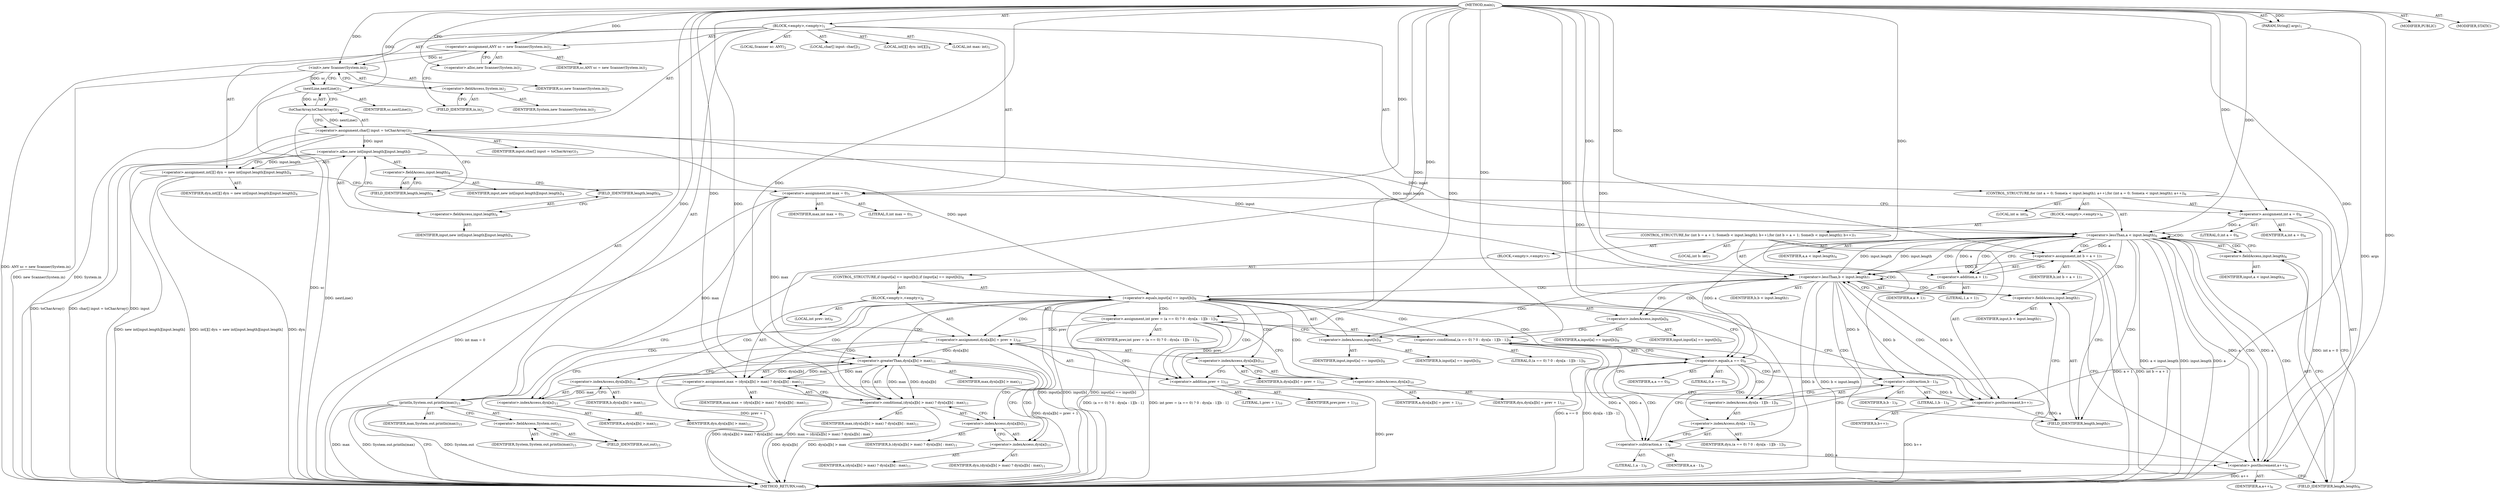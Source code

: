 digraph "main" {  
"19" [label = <(METHOD,main)<SUB>1</SUB>> ]
"20" [label = <(PARAM,String[] args)<SUB>1</SUB>> ]
"21" [label = <(BLOCK,&lt;empty&gt;,&lt;empty&gt;)<SUB>1</SUB>> ]
"4" [label = <(LOCAL,Scanner sc: ANY)<SUB>2</SUB>> ]
"22" [label = <(&lt;operator&gt;.assignment,ANY sc = new Scanner(System.in))<SUB>2</SUB>> ]
"23" [label = <(IDENTIFIER,sc,ANY sc = new Scanner(System.in))<SUB>2</SUB>> ]
"24" [label = <(&lt;operator&gt;.alloc,new Scanner(System.in))<SUB>2</SUB>> ]
"25" [label = <(&lt;init&gt;,new Scanner(System.in))<SUB>2</SUB>> ]
"3" [label = <(IDENTIFIER,sc,new Scanner(System.in))<SUB>2</SUB>> ]
"26" [label = <(&lt;operator&gt;.fieldAccess,System.in)<SUB>2</SUB>> ]
"27" [label = <(IDENTIFIER,System,new Scanner(System.in))<SUB>2</SUB>> ]
"28" [label = <(FIELD_IDENTIFIER,in,in)<SUB>2</SUB>> ]
"29" [label = <(LOCAL,char[] input: char[])<SUB>3</SUB>> ]
"30" [label = <(&lt;operator&gt;.assignment,char[] input = toCharArray())<SUB>3</SUB>> ]
"31" [label = <(IDENTIFIER,input,char[] input = toCharArray())<SUB>3</SUB>> ]
"32" [label = <(toCharArray,toCharArray())<SUB>3</SUB>> ]
"33" [label = <(nextLine,nextLine())<SUB>3</SUB>> ]
"34" [label = <(IDENTIFIER,sc,nextLine())<SUB>3</SUB>> ]
"35" [label = <(LOCAL,int[][] dyn: int[][])<SUB>4</SUB>> ]
"36" [label = <(&lt;operator&gt;.assignment,int[][] dyn = new int[input.length][input.length])<SUB>4</SUB>> ]
"37" [label = <(IDENTIFIER,dyn,int[][] dyn = new int[input.length][input.length])<SUB>4</SUB>> ]
"38" [label = <(&lt;operator&gt;.alloc,new int[input.length][input.length])> ]
"39" [label = <(&lt;operator&gt;.fieldAccess,input.length)<SUB>4</SUB>> ]
"40" [label = <(IDENTIFIER,input,new int[input.length][input.length])<SUB>4</SUB>> ]
"41" [label = <(FIELD_IDENTIFIER,length,length)<SUB>4</SUB>> ]
"42" [label = <(&lt;operator&gt;.fieldAccess,input.length)<SUB>4</SUB>> ]
"43" [label = <(IDENTIFIER,input,new int[input.length][input.length])<SUB>4</SUB>> ]
"44" [label = <(FIELD_IDENTIFIER,length,length)<SUB>4</SUB>> ]
"45" [label = <(LOCAL,int max: int)<SUB>5</SUB>> ]
"46" [label = <(&lt;operator&gt;.assignment,int max = 0)<SUB>5</SUB>> ]
"47" [label = <(IDENTIFIER,max,int max = 0)<SUB>5</SUB>> ]
"48" [label = <(LITERAL,0,int max = 0)<SUB>5</SUB>> ]
"49" [label = <(CONTROL_STRUCTURE,for (int a = 0; Some(a &lt; input.length); a++),for (int a = 0; Some(a &lt; input.length); a++))<SUB>6</SUB>> ]
"50" [label = <(LOCAL,int a: int)<SUB>6</SUB>> ]
"51" [label = <(&lt;operator&gt;.assignment,int a = 0)<SUB>6</SUB>> ]
"52" [label = <(IDENTIFIER,a,int a = 0)<SUB>6</SUB>> ]
"53" [label = <(LITERAL,0,int a = 0)<SUB>6</SUB>> ]
"54" [label = <(&lt;operator&gt;.lessThan,a &lt; input.length)<SUB>6</SUB>> ]
"55" [label = <(IDENTIFIER,a,a &lt; input.length)<SUB>6</SUB>> ]
"56" [label = <(&lt;operator&gt;.fieldAccess,input.length)<SUB>6</SUB>> ]
"57" [label = <(IDENTIFIER,input,a &lt; input.length)<SUB>6</SUB>> ]
"58" [label = <(FIELD_IDENTIFIER,length,length)<SUB>6</SUB>> ]
"59" [label = <(&lt;operator&gt;.postIncrement,a++)<SUB>6</SUB>> ]
"60" [label = <(IDENTIFIER,a,a++)<SUB>6</SUB>> ]
"61" [label = <(BLOCK,&lt;empty&gt;,&lt;empty&gt;)<SUB>6</SUB>> ]
"62" [label = <(CONTROL_STRUCTURE,for (int b = a + 1; Some(b &lt; input.length); b++),for (int b = a + 1; Some(b &lt; input.length); b++))<SUB>7</SUB>> ]
"63" [label = <(LOCAL,int b: int)<SUB>7</SUB>> ]
"64" [label = <(&lt;operator&gt;.assignment,int b = a + 1)<SUB>7</SUB>> ]
"65" [label = <(IDENTIFIER,b,int b = a + 1)<SUB>7</SUB>> ]
"66" [label = <(&lt;operator&gt;.addition,a + 1)<SUB>7</SUB>> ]
"67" [label = <(IDENTIFIER,a,a + 1)<SUB>7</SUB>> ]
"68" [label = <(LITERAL,1,a + 1)<SUB>7</SUB>> ]
"69" [label = <(&lt;operator&gt;.lessThan,b &lt; input.length)<SUB>7</SUB>> ]
"70" [label = <(IDENTIFIER,b,b &lt; input.length)<SUB>7</SUB>> ]
"71" [label = <(&lt;operator&gt;.fieldAccess,input.length)<SUB>7</SUB>> ]
"72" [label = <(IDENTIFIER,input,b &lt; input.length)<SUB>7</SUB>> ]
"73" [label = <(FIELD_IDENTIFIER,length,length)<SUB>7</SUB>> ]
"74" [label = <(&lt;operator&gt;.postIncrement,b++)<SUB>7</SUB>> ]
"75" [label = <(IDENTIFIER,b,b++)<SUB>7</SUB>> ]
"76" [label = <(BLOCK,&lt;empty&gt;,&lt;empty&gt;)<SUB>7</SUB>> ]
"77" [label = <(CONTROL_STRUCTURE,if (input[a] == input[b]),if (input[a] == input[b]))<SUB>8</SUB>> ]
"78" [label = <(&lt;operator&gt;.equals,input[a] == input[b])<SUB>8</SUB>> ]
"79" [label = <(&lt;operator&gt;.indexAccess,input[a])<SUB>8</SUB>> ]
"80" [label = <(IDENTIFIER,input,input[a] == input[b])<SUB>8</SUB>> ]
"81" [label = <(IDENTIFIER,a,input[a] == input[b])<SUB>8</SUB>> ]
"82" [label = <(&lt;operator&gt;.indexAccess,input[b])<SUB>8</SUB>> ]
"83" [label = <(IDENTIFIER,input,input[a] == input[b])<SUB>8</SUB>> ]
"84" [label = <(IDENTIFIER,b,input[a] == input[b])<SUB>8</SUB>> ]
"85" [label = <(BLOCK,&lt;empty&gt;,&lt;empty&gt;)<SUB>8</SUB>> ]
"86" [label = <(LOCAL,int prev: int)<SUB>9</SUB>> ]
"87" [label = <(&lt;operator&gt;.assignment,int prev = (a == 0) ? 0 : dyn[a - 1][b - 1])<SUB>9</SUB>> ]
"88" [label = <(IDENTIFIER,prev,int prev = (a == 0) ? 0 : dyn[a - 1][b - 1])<SUB>9</SUB>> ]
"89" [label = <(&lt;operator&gt;.conditional,(a == 0) ? 0 : dyn[a - 1][b - 1])<SUB>9</SUB>> ]
"90" [label = <(&lt;operator&gt;.equals,a == 0)<SUB>9</SUB>> ]
"91" [label = <(IDENTIFIER,a,a == 0)<SUB>9</SUB>> ]
"92" [label = <(LITERAL,0,a == 0)<SUB>9</SUB>> ]
"93" [label = <(LITERAL,0,(a == 0) ? 0 : dyn[a - 1][b - 1])<SUB>9</SUB>> ]
"94" [label = <(&lt;operator&gt;.indexAccess,dyn[a - 1][b - 1])<SUB>9</SUB>> ]
"95" [label = <(&lt;operator&gt;.indexAccess,dyn[a - 1])<SUB>9</SUB>> ]
"96" [label = <(IDENTIFIER,dyn,(a == 0) ? 0 : dyn[a - 1][b - 1])<SUB>9</SUB>> ]
"97" [label = <(&lt;operator&gt;.subtraction,a - 1)<SUB>9</SUB>> ]
"98" [label = <(IDENTIFIER,a,a - 1)<SUB>9</SUB>> ]
"99" [label = <(LITERAL,1,a - 1)<SUB>9</SUB>> ]
"100" [label = <(&lt;operator&gt;.subtraction,b - 1)<SUB>9</SUB>> ]
"101" [label = <(IDENTIFIER,b,b - 1)<SUB>9</SUB>> ]
"102" [label = <(LITERAL,1,b - 1)<SUB>9</SUB>> ]
"103" [label = <(&lt;operator&gt;.assignment,dyn[a][b] = prev + 1)<SUB>10</SUB>> ]
"104" [label = <(&lt;operator&gt;.indexAccess,dyn[a][b])<SUB>10</SUB>> ]
"105" [label = <(&lt;operator&gt;.indexAccess,dyn[a])<SUB>10</SUB>> ]
"106" [label = <(IDENTIFIER,dyn,dyn[a][b] = prev + 1)<SUB>10</SUB>> ]
"107" [label = <(IDENTIFIER,a,dyn[a][b] = prev + 1)<SUB>10</SUB>> ]
"108" [label = <(IDENTIFIER,b,dyn[a][b] = prev + 1)<SUB>10</SUB>> ]
"109" [label = <(&lt;operator&gt;.addition,prev + 1)<SUB>10</SUB>> ]
"110" [label = <(IDENTIFIER,prev,prev + 1)<SUB>10</SUB>> ]
"111" [label = <(LITERAL,1,prev + 1)<SUB>10</SUB>> ]
"112" [label = <(&lt;operator&gt;.assignment,max = (dyn[a][b] &gt; max) ? dyn[a][b] : max)<SUB>11</SUB>> ]
"113" [label = <(IDENTIFIER,max,max = (dyn[a][b] &gt; max) ? dyn[a][b] : max)<SUB>11</SUB>> ]
"114" [label = <(&lt;operator&gt;.conditional,(dyn[a][b] &gt; max) ? dyn[a][b] : max)<SUB>11</SUB>> ]
"115" [label = <(&lt;operator&gt;.greaterThan,dyn[a][b] &gt; max)<SUB>11</SUB>> ]
"116" [label = <(&lt;operator&gt;.indexAccess,dyn[a][b])<SUB>11</SUB>> ]
"117" [label = <(&lt;operator&gt;.indexAccess,dyn[a])<SUB>11</SUB>> ]
"118" [label = <(IDENTIFIER,dyn,dyn[a][b] &gt; max)<SUB>11</SUB>> ]
"119" [label = <(IDENTIFIER,a,dyn[a][b] &gt; max)<SUB>11</SUB>> ]
"120" [label = <(IDENTIFIER,b,dyn[a][b] &gt; max)<SUB>11</SUB>> ]
"121" [label = <(IDENTIFIER,max,dyn[a][b] &gt; max)<SUB>11</SUB>> ]
"122" [label = <(&lt;operator&gt;.indexAccess,dyn[a][b])<SUB>11</SUB>> ]
"123" [label = <(&lt;operator&gt;.indexAccess,dyn[a])<SUB>11</SUB>> ]
"124" [label = <(IDENTIFIER,dyn,(dyn[a][b] &gt; max) ? dyn[a][b] : max)<SUB>11</SUB>> ]
"125" [label = <(IDENTIFIER,a,(dyn[a][b] &gt; max) ? dyn[a][b] : max)<SUB>11</SUB>> ]
"126" [label = <(IDENTIFIER,b,(dyn[a][b] &gt; max) ? dyn[a][b] : max)<SUB>11</SUB>> ]
"127" [label = <(IDENTIFIER,max,(dyn[a][b] &gt; max) ? dyn[a][b] : max)<SUB>11</SUB>> ]
"128" [label = <(println,System.out.println(max))<SUB>15</SUB>> ]
"129" [label = <(&lt;operator&gt;.fieldAccess,System.out)<SUB>15</SUB>> ]
"130" [label = <(IDENTIFIER,System,System.out.println(max))<SUB>15</SUB>> ]
"131" [label = <(FIELD_IDENTIFIER,out,out)<SUB>15</SUB>> ]
"132" [label = <(IDENTIFIER,max,System.out.println(max))<SUB>15</SUB>> ]
"133" [label = <(MODIFIER,PUBLIC)> ]
"134" [label = <(MODIFIER,STATIC)> ]
"135" [label = <(METHOD_RETURN,void)<SUB>1</SUB>> ]
  "19" -> "20"  [ label = "AST: "] 
  "19" -> "21"  [ label = "AST: "] 
  "19" -> "133"  [ label = "AST: "] 
  "19" -> "134"  [ label = "AST: "] 
  "19" -> "135"  [ label = "AST: "] 
  "21" -> "4"  [ label = "AST: "] 
  "21" -> "22"  [ label = "AST: "] 
  "21" -> "25"  [ label = "AST: "] 
  "21" -> "29"  [ label = "AST: "] 
  "21" -> "30"  [ label = "AST: "] 
  "21" -> "35"  [ label = "AST: "] 
  "21" -> "36"  [ label = "AST: "] 
  "21" -> "45"  [ label = "AST: "] 
  "21" -> "46"  [ label = "AST: "] 
  "21" -> "49"  [ label = "AST: "] 
  "21" -> "128"  [ label = "AST: "] 
  "22" -> "23"  [ label = "AST: "] 
  "22" -> "24"  [ label = "AST: "] 
  "25" -> "3"  [ label = "AST: "] 
  "25" -> "26"  [ label = "AST: "] 
  "26" -> "27"  [ label = "AST: "] 
  "26" -> "28"  [ label = "AST: "] 
  "30" -> "31"  [ label = "AST: "] 
  "30" -> "32"  [ label = "AST: "] 
  "32" -> "33"  [ label = "AST: "] 
  "33" -> "34"  [ label = "AST: "] 
  "36" -> "37"  [ label = "AST: "] 
  "36" -> "38"  [ label = "AST: "] 
  "38" -> "39"  [ label = "AST: "] 
  "38" -> "42"  [ label = "AST: "] 
  "39" -> "40"  [ label = "AST: "] 
  "39" -> "41"  [ label = "AST: "] 
  "42" -> "43"  [ label = "AST: "] 
  "42" -> "44"  [ label = "AST: "] 
  "46" -> "47"  [ label = "AST: "] 
  "46" -> "48"  [ label = "AST: "] 
  "49" -> "50"  [ label = "AST: "] 
  "49" -> "51"  [ label = "AST: "] 
  "49" -> "54"  [ label = "AST: "] 
  "49" -> "59"  [ label = "AST: "] 
  "49" -> "61"  [ label = "AST: "] 
  "51" -> "52"  [ label = "AST: "] 
  "51" -> "53"  [ label = "AST: "] 
  "54" -> "55"  [ label = "AST: "] 
  "54" -> "56"  [ label = "AST: "] 
  "56" -> "57"  [ label = "AST: "] 
  "56" -> "58"  [ label = "AST: "] 
  "59" -> "60"  [ label = "AST: "] 
  "61" -> "62"  [ label = "AST: "] 
  "62" -> "63"  [ label = "AST: "] 
  "62" -> "64"  [ label = "AST: "] 
  "62" -> "69"  [ label = "AST: "] 
  "62" -> "74"  [ label = "AST: "] 
  "62" -> "76"  [ label = "AST: "] 
  "64" -> "65"  [ label = "AST: "] 
  "64" -> "66"  [ label = "AST: "] 
  "66" -> "67"  [ label = "AST: "] 
  "66" -> "68"  [ label = "AST: "] 
  "69" -> "70"  [ label = "AST: "] 
  "69" -> "71"  [ label = "AST: "] 
  "71" -> "72"  [ label = "AST: "] 
  "71" -> "73"  [ label = "AST: "] 
  "74" -> "75"  [ label = "AST: "] 
  "76" -> "77"  [ label = "AST: "] 
  "77" -> "78"  [ label = "AST: "] 
  "77" -> "85"  [ label = "AST: "] 
  "78" -> "79"  [ label = "AST: "] 
  "78" -> "82"  [ label = "AST: "] 
  "79" -> "80"  [ label = "AST: "] 
  "79" -> "81"  [ label = "AST: "] 
  "82" -> "83"  [ label = "AST: "] 
  "82" -> "84"  [ label = "AST: "] 
  "85" -> "86"  [ label = "AST: "] 
  "85" -> "87"  [ label = "AST: "] 
  "85" -> "103"  [ label = "AST: "] 
  "85" -> "112"  [ label = "AST: "] 
  "87" -> "88"  [ label = "AST: "] 
  "87" -> "89"  [ label = "AST: "] 
  "89" -> "90"  [ label = "AST: "] 
  "89" -> "93"  [ label = "AST: "] 
  "89" -> "94"  [ label = "AST: "] 
  "90" -> "91"  [ label = "AST: "] 
  "90" -> "92"  [ label = "AST: "] 
  "94" -> "95"  [ label = "AST: "] 
  "94" -> "100"  [ label = "AST: "] 
  "95" -> "96"  [ label = "AST: "] 
  "95" -> "97"  [ label = "AST: "] 
  "97" -> "98"  [ label = "AST: "] 
  "97" -> "99"  [ label = "AST: "] 
  "100" -> "101"  [ label = "AST: "] 
  "100" -> "102"  [ label = "AST: "] 
  "103" -> "104"  [ label = "AST: "] 
  "103" -> "109"  [ label = "AST: "] 
  "104" -> "105"  [ label = "AST: "] 
  "104" -> "108"  [ label = "AST: "] 
  "105" -> "106"  [ label = "AST: "] 
  "105" -> "107"  [ label = "AST: "] 
  "109" -> "110"  [ label = "AST: "] 
  "109" -> "111"  [ label = "AST: "] 
  "112" -> "113"  [ label = "AST: "] 
  "112" -> "114"  [ label = "AST: "] 
  "114" -> "115"  [ label = "AST: "] 
  "114" -> "122"  [ label = "AST: "] 
  "114" -> "127"  [ label = "AST: "] 
  "115" -> "116"  [ label = "AST: "] 
  "115" -> "121"  [ label = "AST: "] 
  "116" -> "117"  [ label = "AST: "] 
  "116" -> "120"  [ label = "AST: "] 
  "117" -> "118"  [ label = "AST: "] 
  "117" -> "119"  [ label = "AST: "] 
  "122" -> "123"  [ label = "AST: "] 
  "122" -> "126"  [ label = "AST: "] 
  "123" -> "124"  [ label = "AST: "] 
  "123" -> "125"  [ label = "AST: "] 
  "128" -> "129"  [ label = "AST: "] 
  "128" -> "132"  [ label = "AST: "] 
  "129" -> "130"  [ label = "AST: "] 
  "129" -> "131"  [ label = "AST: "] 
  "22" -> "28"  [ label = "CFG: "] 
  "25" -> "33"  [ label = "CFG: "] 
  "30" -> "41"  [ label = "CFG: "] 
  "36" -> "46"  [ label = "CFG: "] 
  "46" -> "51"  [ label = "CFG: "] 
  "128" -> "135"  [ label = "CFG: "] 
  "24" -> "22"  [ label = "CFG: "] 
  "26" -> "25"  [ label = "CFG: "] 
  "32" -> "30"  [ label = "CFG: "] 
  "38" -> "36"  [ label = "CFG: "] 
  "51" -> "58"  [ label = "CFG: "] 
  "54" -> "66"  [ label = "CFG: "] 
  "54" -> "131"  [ label = "CFG: "] 
  "59" -> "58"  [ label = "CFG: "] 
  "129" -> "128"  [ label = "CFG: "] 
  "28" -> "26"  [ label = "CFG: "] 
  "33" -> "32"  [ label = "CFG: "] 
  "39" -> "44"  [ label = "CFG: "] 
  "42" -> "38"  [ label = "CFG: "] 
  "56" -> "54"  [ label = "CFG: "] 
  "131" -> "129"  [ label = "CFG: "] 
  "41" -> "39"  [ label = "CFG: "] 
  "44" -> "42"  [ label = "CFG: "] 
  "58" -> "56"  [ label = "CFG: "] 
  "64" -> "73"  [ label = "CFG: "] 
  "69" -> "79"  [ label = "CFG: "] 
  "69" -> "59"  [ label = "CFG: "] 
  "74" -> "73"  [ label = "CFG: "] 
  "66" -> "64"  [ label = "CFG: "] 
  "71" -> "69"  [ label = "CFG: "] 
  "73" -> "71"  [ label = "CFG: "] 
  "78" -> "90"  [ label = "CFG: "] 
  "78" -> "74"  [ label = "CFG: "] 
  "79" -> "82"  [ label = "CFG: "] 
  "82" -> "78"  [ label = "CFG: "] 
  "87" -> "105"  [ label = "CFG: "] 
  "103" -> "117"  [ label = "CFG: "] 
  "112" -> "74"  [ label = "CFG: "] 
  "89" -> "87"  [ label = "CFG: "] 
  "104" -> "109"  [ label = "CFG: "] 
  "109" -> "103"  [ label = "CFG: "] 
  "114" -> "112"  [ label = "CFG: "] 
  "90" -> "89"  [ label = "CFG: "] 
  "90" -> "97"  [ label = "CFG: "] 
  "94" -> "89"  [ label = "CFG: "] 
  "105" -> "104"  [ label = "CFG: "] 
  "115" -> "123"  [ label = "CFG: "] 
  "115" -> "114"  [ label = "CFG: "] 
  "122" -> "114"  [ label = "CFG: "] 
  "95" -> "100"  [ label = "CFG: "] 
  "100" -> "94"  [ label = "CFG: "] 
  "116" -> "115"  [ label = "CFG: "] 
  "123" -> "122"  [ label = "CFG: "] 
  "97" -> "95"  [ label = "CFG: "] 
  "117" -> "116"  [ label = "CFG: "] 
  "19" -> "24"  [ label = "CFG: "] 
  "20" -> "135"  [ label = "DDG: args"] 
  "22" -> "135"  [ label = "DDG: ANY sc = new Scanner(System.in)"] 
  "25" -> "135"  [ label = "DDG: System.in"] 
  "25" -> "135"  [ label = "DDG: new Scanner(System.in)"] 
  "30" -> "135"  [ label = "DDG: input"] 
  "33" -> "135"  [ label = "DDG: sc"] 
  "32" -> "135"  [ label = "DDG: nextLine()"] 
  "30" -> "135"  [ label = "DDG: toCharArray()"] 
  "30" -> "135"  [ label = "DDG: char[] input = toCharArray()"] 
  "36" -> "135"  [ label = "DDG: dyn"] 
  "36" -> "135"  [ label = "DDG: new int[input.length][input.length]"] 
  "36" -> "135"  [ label = "DDG: int[][] dyn = new int[input.length][input.length]"] 
  "46" -> "135"  [ label = "DDG: int max = 0"] 
  "51" -> "135"  [ label = "DDG: int a = 0"] 
  "54" -> "135"  [ label = "DDG: a"] 
  "54" -> "135"  [ label = "DDG: input.length"] 
  "54" -> "135"  [ label = "DDG: a &lt; input.length"] 
  "128" -> "135"  [ label = "DDG: System.out"] 
  "128" -> "135"  [ label = "DDG: max"] 
  "128" -> "135"  [ label = "DDG: System.out.println(max)"] 
  "64" -> "135"  [ label = "DDG: a + 1"] 
  "64" -> "135"  [ label = "DDG: int b = a + 1"] 
  "69" -> "135"  [ label = "DDG: b"] 
  "69" -> "135"  [ label = "DDG: b &lt; input.length"] 
  "59" -> "135"  [ label = "DDG: a++"] 
  "78" -> "135"  [ label = "DDG: input[a]"] 
  "78" -> "135"  [ label = "DDG: input[b]"] 
  "78" -> "135"  [ label = "DDG: input[a] == input[b]"] 
  "89" -> "135"  [ label = "DDG: a == 0"] 
  "89" -> "135"  [ label = "DDG: dyn[a - 1][b - 1]"] 
  "87" -> "135"  [ label = "DDG: (a == 0) ? 0 : dyn[a - 1][b - 1]"] 
  "87" -> "135"  [ label = "DDG: int prev = (a == 0) ? 0 : dyn[a - 1][b - 1]"] 
  "109" -> "135"  [ label = "DDG: prev"] 
  "103" -> "135"  [ label = "DDG: prev + 1"] 
  "103" -> "135"  [ label = "DDG: dyn[a][b] = prev + 1"] 
  "114" -> "135"  [ label = "DDG: dyn[a][b] &gt; max"] 
  "114" -> "135"  [ label = "DDG: dyn[a][b]"] 
  "112" -> "135"  [ label = "DDG: (dyn[a][b] &gt; max) ? dyn[a][b] : max"] 
  "112" -> "135"  [ label = "DDG: max = (dyn[a][b] &gt; max) ? dyn[a][b] : max"] 
  "74" -> "135"  [ label = "DDG: b++"] 
  "19" -> "20"  [ label = "DDG: "] 
  "19" -> "22"  [ label = "DDG: "] 
  "32" -> "30"  [ label = "DDG: nextLine()"] 
  "38" -> "36"  [ label = "DDG: input.length"] 
  "19" -> "46"  [ label = "DDG: "] 
  "22" -> "25"  [ label = "DDG: sc"] 
  "19" -> "25"  [ label = "DDG: "] 
  "19" -> "51"  [ label = "DDG: "] 
  "46" -> "128"  [ label = "DDG: max"] 
  "112" -> "128"  [ label = "DDG: max"] 
  "19" -> "128"  [ label = "DDG: "] 
  "33" -> "32"  [ label = "DDG: sc"] 
  "30" -> "38"  [ label = "DDG: input"] 
  "51" -> "54"  [ label = "DDG: a"] 
  "59" -> "54"  [ label = "DDG: a"] 
  "19" -> "54"  [ label = "DDG: "] 
  "30" -> "54"  [ label = "DDG: input"] 
  "38" -> "54"  [ label = "DDG: input.length"] 
  "69" -> "54"  [ label = "DDG: input.length"] 
  "90" -> "59"  [ label = "DDG: a"] 
  "97" -> "59"  [ label = "DDG: a"] 
  "19" -> "59"  [ label = "DDG: "] 
  "54" -> "59"  [ label = "DDG: a"] 
  "25" -> "33"  [ label = "DDG: sc"] 
  "19" -> "33"  [ label = "DDG: "] 
  "54" -> "64"  [ label = "DDG: a"] 
  "19" -> "64"  [ label = "DDG: "] 
  "64" -> "69"  [ label = "DDG: b"] 
  "74" -> "69"  [ label = "DDG: b"] 
  "19" -> "69"  [ label = "DDG: "] 
  "30" -> "69"  [ label = "DDG: input"] 
  "54" -> "69"  [ label = "DDG: input.length"] 
  "69" -> "74"  [ label = "DDG: b"] 
  "100" -> "74"  [ label = "DDG: b"] 
  "19" -> "74"  [ label = "DDG: "] 
  "54" -> "66"  [ label = "DDG: a"] 
  "19" -> "66"  [ label = "DDG: "] 
  "30" -> "78"  [ label = "DDG: input"] 
  "19" -> "87"  [ label = "DDG: "] 
  "87" -> "103"  [ label = "DDG: prev"] 
  "19" -> "103"  [ label = "DDG: "] 
  "115" -> "112"  [ label = "DDG: dyn[a][b]"] 
  "115" -> "112"  [ label = "DDG: max"] 
  "19" -> "112"  [ label = "DDG: "] 
  "19" -> "89"  [ label = "DDG: "] 
  "87" -> "109"  [ label = "DDG: prev"] 
  "19" -> "109"  [ label = "DDG: "] 
  "115" -> "114"  [ label = "DDG: dyn[a][b]"] 
  "115" -> "114"  [ label = "DDG: max"] 
  "19" -> "114"  [ label = "DDG: "] 
  "97" -> "90"  [ label = "DDG: a"] 
  "19" -> "90"  [ label = "DDG: "] 
  "54" -> "90"  [ label = "DDG: a"] 
  "103" -> "115"  [ label = "DDG: dyn[a][b]"] 
  "46" -> "115"  [ label = "DDG: max"] 
  "112" -> "115"  [ label = "DDG: max"] 
  "19" -> "115"  [ label = "DDG: "] 
  "69" -> "100"  [ label = "DDG: b"] 
  "19" -> "100"  [ label = "DDG: "] 
  "90" -> "97"  [ label = "DDG: a"] 
  "19" -> "97"  [ label = "DDG: "] 
  "54" -> "73"  [ label = "CDG: "] 
  "54" -> "64"  [ label = "CDG: "] 
  "54" -> "66"  [ label = "CDG: "] 
  "54" -> "56"  [ label = "CDG: "] 
  "54" -> "69"  [ label = "CDG: "] 
  "54" -> "59"  [ label = "CDG: "] 
  "54" -> "54"  [ label = "CDG: "] 
  "54" -> "58"  [ label = "CDG: "] 
  "54" -> "71"  [ label = "CDG: "] 
  "69" -> "73"  [ label = "CDG: "] 
  "69" -> "69"  [ label = "CDG: "] 
  "69" -> "74"  [ label = "CDG: "] 
  "69" -> "82"  [ label = "CDG: "] 
  "69" -> "79"  [ label = "CDG: "] 
  "69" -> "71"  [ label = "CDG: "] 
  "69" -> "78"  [ label = "CDG: "] 
  "78" -> "115"  [ label = "CDG: "] 
  "78" -> "89"  [ label = "CDG: "] 
  "78" -> "116"  [ label = "CDG: "] 
  "78" -> "114"  [ label = "CDG: "] 
  "78" -> "103"  [ label = "CDG: "] 
  "78" -> "104"  [ label = "CDG: "] 
  "78" -> "87"  [ label = "CDG: "] 
  "78" -> "112"  [ label = "CDG: "] 
  "78" -> "90"  [ label = "CDG: "] 
  "78" -> "105"  [ label = "CDG: "] 
  "78" -> "117"  [ label = "CDG: "] 
  "78" -> "109"  [ label = "CDG: "] 
  "90" -> "94"  [ label = "CDG: "] 
  "90" -> "95"  [ label = "CDG: "] 
  "90" -> "97"  [ label = "CDG: "] 
  "90" -> "100"  [ label = "CDG: "] 
  "115" -> "122"  [ label = "CDG: "] 
  "115" -> "123"  [ label = "CDG: "] 
}
